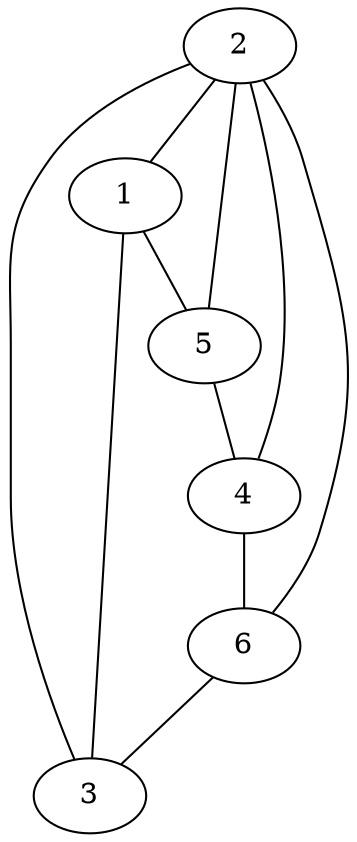 graph  {
	2--1;
	3--1;
	4--2;
	5--2;
	6--2;
	2--3;
	5--4;
	4--6;
	6--3;
	1--5;
	1;
	2;
	3;
	4;
	5;
	6;

}
